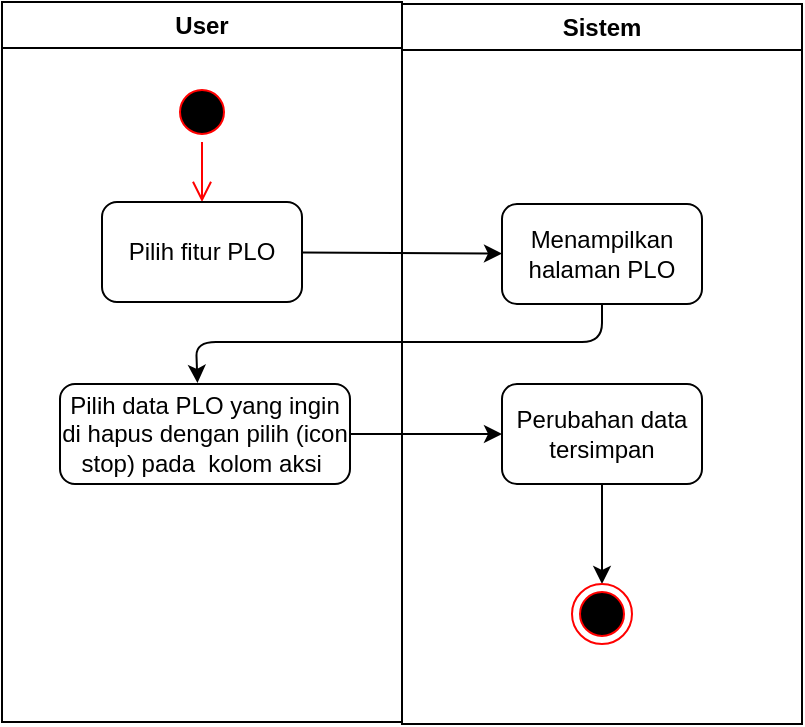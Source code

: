 <mxfile>
    <diagram id="ZniFzH25NhnQSn2HjZp7" name="Page-1">
        <mxGraphModel dx="244" dy="90" grid="1" gridSize="10" guides="1" tooltips="1" connect="1" arrows="1" fold="1" page="1" pageScale="1" pageWidth="850" pageHeight="1100" math="0" shadow="0">
            <root>
                <mxCell id="0"/>
                <mxCell id="1" parent="0"/>
                <mxCell id="2" value="Sistem" style="swimlane;whiteSpace=wrap;html=1;" parent="1" vertex="1">
                    <mxGeometry x="280" y="81" width="200" height="360" as="geometry"/>
                </mxCell>
                <mxCell id="7" value="Menampilkan halaman PLO" style="rounded=1;whiteSpace=wrap;html=1;" parent="2" vertex="1">
                    <mxGeometry x="50" y="100" width="100" height="50" as="geometry"/>
                </mxCell>
                <mxCell id="16" value="" style="edgeStyle=none;html=1;" parent="2" source="11" target="15" edge="1">
                    <mxGeometry relative="1" as="geometry"/>
                </mxCell>
                <mxCell id="11" value="Perubahan data tersimpan" style="rounded=1;whiteSpace=wrap;html=1;" parent="2" vertex="1">
                    <mxGeometry x="50" y="190" width="100" height="50" as="geometry"/>
                </mxCell>
                <mxCell id="15" value="" style="ellipse;html=1;shape=endState;fillColor=#000000;strokeColor=#ff0000;" parent="2" vertex="1">
                    <mxGeometry x="85" y="290" width="30" height="30" as="geometry"/>
                </mxCell>
                <mxCell id="3" value="User" style="swimlane;whiteSpace=wrap;html=1;" parent="1" vertex="1">
                    <mxGeometry x="80" y="80" width="200" height="360" as="geometry"/>
                </mxCell>
                <mxCell id="4" value="" style="ellipse;html=1;shape=startState;fillColor=#000000;strokeColor=#ff0000;" parent="3" vertex="1">
                    <mxGeometry x="85" y="40" width="30" height="30" as="geometry"/>
                </mxCell>
                <mxCell id="5" value="" style="edgeStyle=orthogonalEdgeStyle;html=1;verticalAlign=bottom;endArrow=open;endSize=8;strokeColor=#ff0000;entryX=0.5;entryY=0;entryDx=0;entryDy=0;" parent="3" source="4" target="6" edge="1">
                    <mxGeometry relative="1" as="geometry">
                        <mxPoint x="100" y="130" as="targetPoint"/>
                    </mxGeometry>
                </mxCell>
                <mxCell id="6" value="Pilih fitur PLO" style="rounded=1;whiteSpace=wrap;html=1;" parent="3" vertex="1">
                    <mxGeometry x="50" y="100" width="100" height="50" as="geometry"/>
                </mxCell>
                <mxCell id="9" value="Pilih data PLO yang ingin di hapus dengan pilih (icon stop) pada&amp;nbsp; kolom aksi&amp;nbsp;" style="rounded=1;whiteSpace=wrap;html=1;" parent="3" vertex="1">
                    <mxGeometry x="29" y="191" width="145" height="50" as="geometry"/>
                </mxCell>
                <mxCell id="8" value="" style="edgeStyle=none;html=1;" parent="1" source="6" target="7" edge="1">
                    <mxGeometry relative="1" as="geometry"/>
                </mxCell>
                <mxCell id="10" value="" style="edgeStyle=none;html=1;entryX=0.474;entryY=-0.011;entryDx=0;entryDy=0;entryPerimeter=0;" parent="1" source="7" target="9" edge="1">
                    <mxGeometry relative="1" as="geometry">
                        <Array as="points">
                            <mxPoint x="380" y="250"/>
                            <mxPoint x="177" y="250"/>
                        </Array>
                    </mxGeometry>
                </mxCell>
                <mxCell id="12" value="" style="edgeStyle=none;html=1;" parent="1" source="9" target="11" edge="1">
                    <mxGeometry relative="1" as="geometry"/>
                </mxCell>
            </root>
        </mxGraphModel>
    </diagram>
</mxfile>